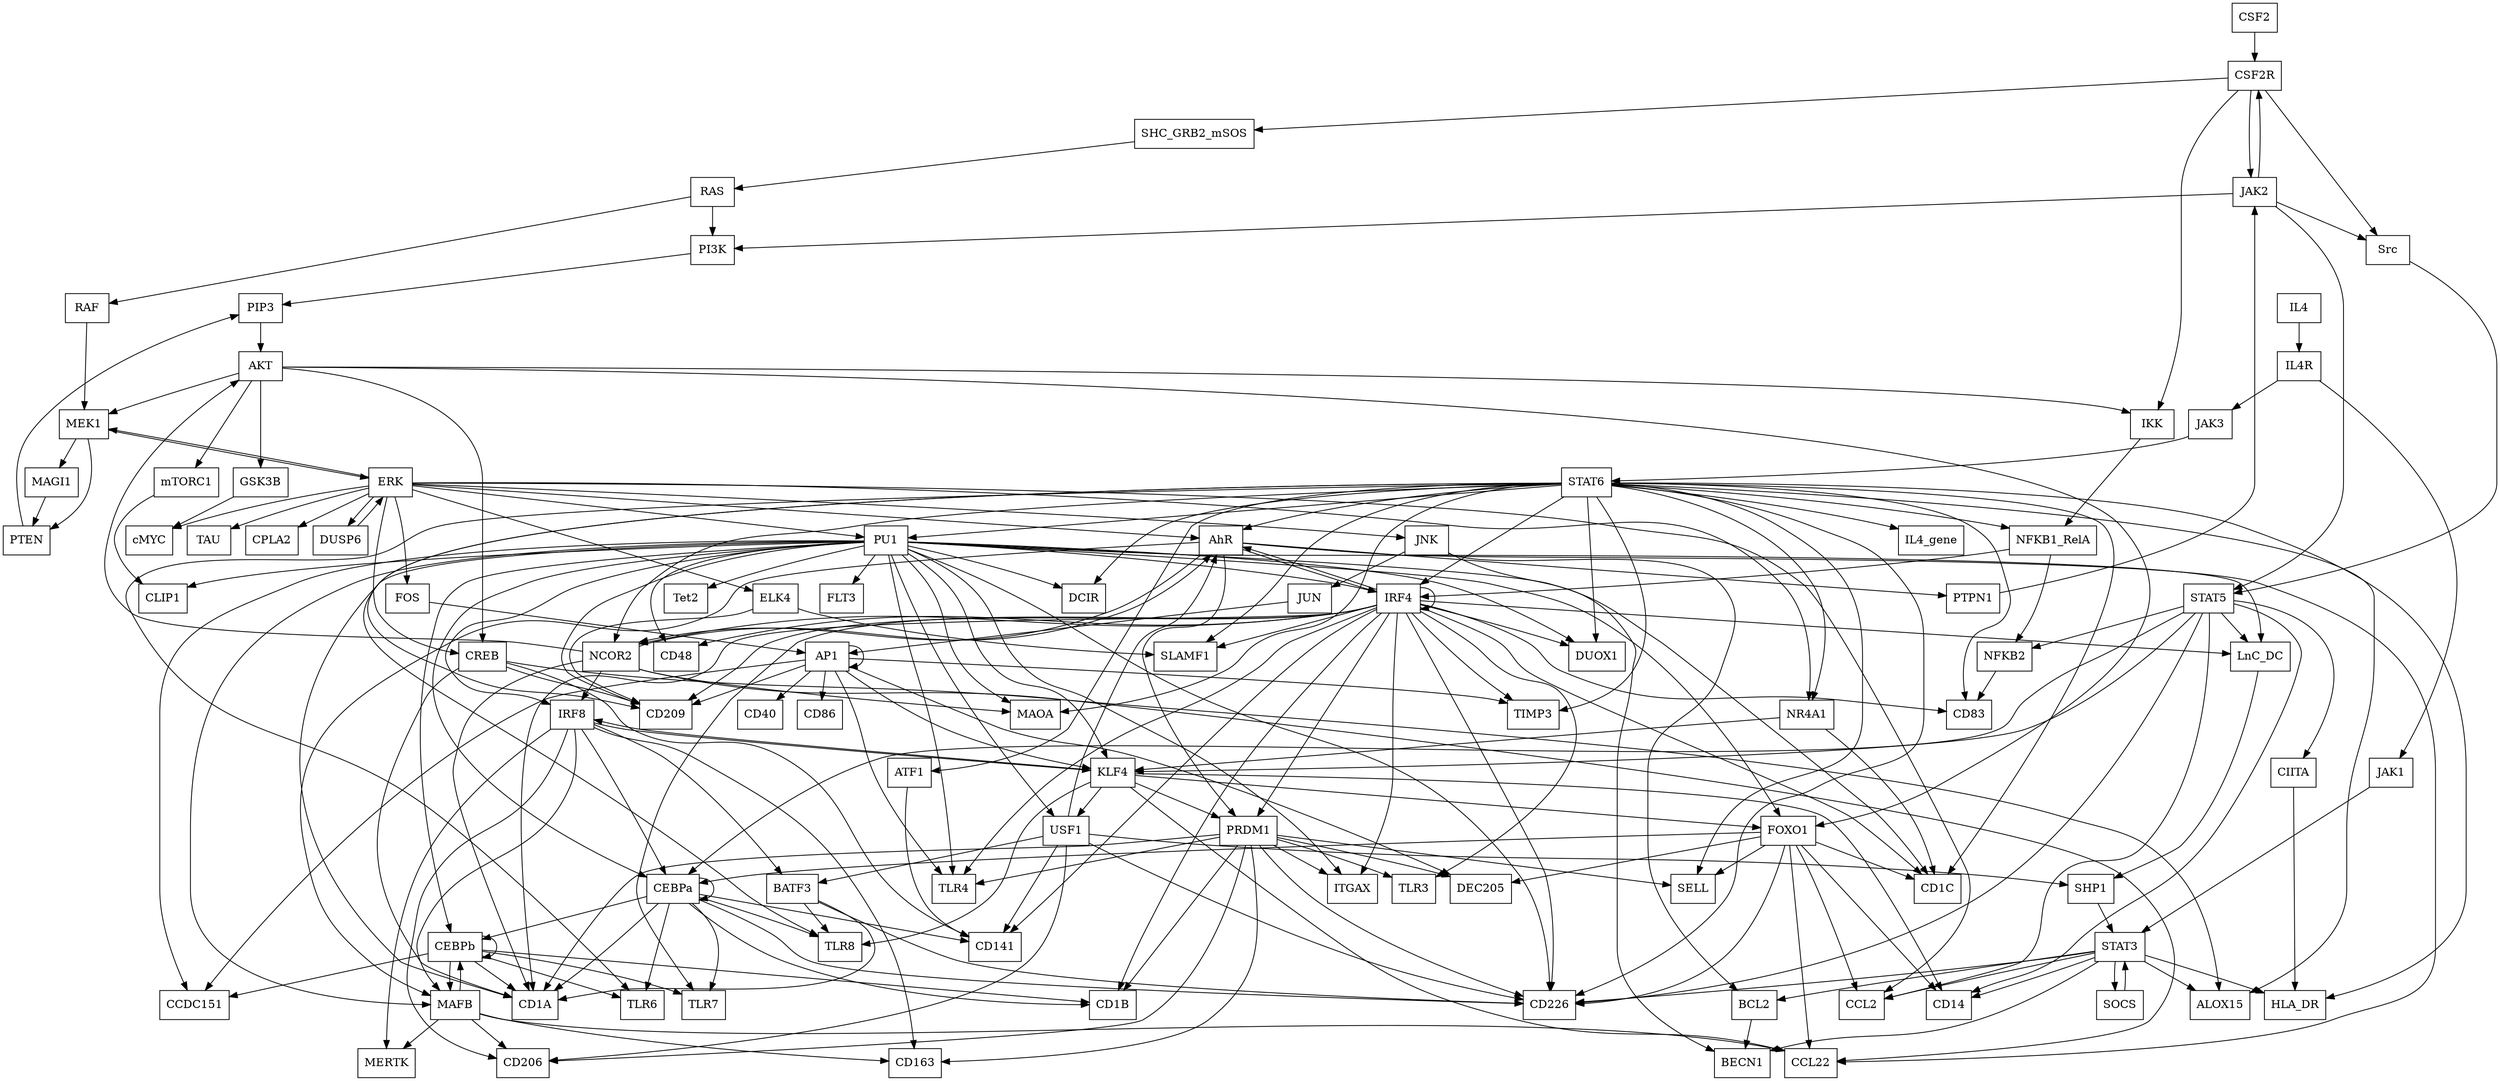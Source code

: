 /* Graphviz file generated by GINsim - June 23, 2023 8:33:43 PM EDT */

digraph G {
	CSF2 [label="CSF2", shape="box"];
	IL4 [label="IL4", shape="box"];
	CSF2R [label="CSF2R", shape="box"];
	IL4R [label="IL4R", shape="box"];
	AhR [label="AhR", shape="box"];
	AP1 [label="AP1", shape="box"];
	ATF1 [label="ATF1", shape="box"];
	BATF3 [label="BATF3", shape="box"];
	CEBPa [label="CEBPa", shape="box"];
	CEBPb [label="CEBPb", shape="box"];
	FOS [label="FOS", shape="box"];
	cMYC [label="cMYC", shape="box"];
	CREB [label="CREB", shape="box"];
	ELK4 [label="ELK4", shape="box"];
	FOXO1 [label="FOXO1", shape="box"];
	IRF4 [label="IRF4", shape="box"];
	IRF8 [label="IRF8", shape="box"];
	KLF4 [label="KLF4", shape="box"];
	MAFB [label="MAFB", shape="box"];
	NFKB1_RelA [label="NFKB1_RelA", shape="box"];
	NFKB2 [label="NFKB2", shape="box"];
	NR4A1 [label="NR4A1", shape="box"];
	PRDM1 [label="PRDM1", shape="box"];
	PU1 [label="PU1", shape="box"];
	STAT3 [label="STAT3", shape="box"];
	STAT5 [label="STAT5", shape="box"];
	STAT6 [label="STAT6", shape="box"];
	USF1 [label="USF1", shape="box"];
	NCOR2 [label="NCOR2", shape="box"];
	JAK2 [label="JAK2", shape="box"];
	Src [label="Src", shape="box"];
	PI3K [label="PI3K", shape="box"];
	PIP3 [label="PIP3", shape="box"];
	AKT [label="AKT", shape="box"];
	PTEN [label="PTEN", shape="box"];
	MEK1 [label="MEK1", shape="box"];
	MAGI1 [label="MAGI1", shape="box"];
	CLIP1 [label="CLIP1", shape="box"];
	mTORC1 [label="mTORC1", shape="box"];
	SHC_GRB2_mSOS [label="SHC_GRB2_mSOS", shape="box"];
	RAS [label="RAS", shape="box"];
	RAF [label="RAF", shape="box"];
	ERK [label="ERK", shape="box"];
	JUN [label="JUN", shape="box"];
	JNK [label="JNK", shape="box"];
	TAU [label="TAU", shape="box"];
	CPLA2 [label="CPLA2", shape="box"];
	FLT3 [label="FLT3", shape="box"];
	GSK3B [label="GSK3B", shape="box"];
	IKK [label="IKK", shape="box"];
	JAK3 [label="JAK3", shape="box"];
	JAK1 [label="JAK1", shape="box"];
	SHP1 [label="SHP1", shape="box"];
	CIITA [label="CIITA", shape="box"];
	ITGAX [label="ITGAX", shape="box"];
	LnC_DC [label="LnC_DC", shape="box"];
	IL4_gene [label="IL4_gene", shape="box"];
	DUOX1 [label="DUOX1", shape="box"];
	SLAMF1 [label="SLAMF1", shape="box"];
	MAOA [label="MAOA", shape="box"];
	HLA_DR [label="HLA_DR", shape="box"];
	ALOX15 [label="ALOX15", shape="box"];
	TIMP3 [label="TIMP3", shape="box"];
	DUSP6 [label="DUSP6", shape="box"];
	CCL2 [label="CCL2", shape="box"];
	CCL22 [label="CCL22", shape="box"];
	TLR3 [label="TLR3", shape="box"];
	TLR4 [label="TLR4", shape="box"];
	TLR6 [label="TLR6", shape="box"];
	TLR7 [label="TLR7", shape="box"];
	TLR8 [label="TLR8", shape="box"];
	CD48 [label="CD48", shape="box"];
	CD1A [label="CD1A", shape="box"];
	CD1B [label="CD1B", shape="box"];
	CD1C [label="CD1C", shape="box"];
	CD40 [label="CD40", shape="box"];
	CD86 [label="CD86", shape="box"];
	CD83 [label="CD83", shape="box"];
	CD209 [label="CD209", shape="box"];
	CD141 [label="CD141", shape="box"];
	CD226 [label="CD226", shape="box"];
	DEC205 [label="DEC205", shape="box"];
	DCIR [label="DCIR", shape="box"];
	Tet2 [label="Tet2", shape="box"];
	PTPN1 [label="PTPN1", shape="box"];
	SOCS [label="SOCS", shape="box"];
	CD14 [label="CD14", shape="box"];
	SELL [label="SELL", shape="box"];
	CD163 [label="CD163", shape="box"];
	CD206 [label="CD206", shape="box"];
	MERTK [label="MERTK", shape="box"];
	CCDC151 [label="CCDC151", shape="box"];
	BCL2 [label="BCL2", shape="box"];
	BECN1 [label="BECN1", shape="box"];
	CEBPb -> CCDC151;
	CEBPb -> TLR7;
	CEBPb -> TLR6;
	CEBPb -> CD1B;
	CEBPb -> CD1A;
	CEBPb -> MAFB;
	CEBPb -> CEBPb;
	RAS -> PI3K;
	RAS -> RAF;
	BCL2 -> BECN1;
	IL4R -> JAK3;
	IL4R -> JAK1;
	IL4 -> IL4R;
	JAK3 -> STAT6;
	DUSP6 -> ERK;
	ERK -> NR4A1;
	ERK -> CREB;
	ERK -> TAU;
	ERK -> CPLA2;
	ERK -> cMYC;
	ERK -> FOS;
	ERK -> PU1;
	ERK -> DUSP6;
	ERK -> AhR;
	ERK -> CCL2;
	ERK -> ELK4;
	ERK -> JNK;
	ERK -> MEK1;
	RAF -> MEK1;
	PTEN -> PIP3;
	CSF2 -> CSF2R;
	AKT -> mTORC1;
	AKT -> IKK;
	AKT -> FOXO1;
	AKT -> CREB;
	AKT -> GSK3B;
	AKT -> MEK1;
	JNK -> JUN;
	JNK -> BCL2;
	JNK -> BECN1;
	PRDM1 -> CD163;
	PRDM1 -> CD206;
	PRDM1 -> SELL;
	PRDM1 -> TLR4;
	PRDM1 -> TLR3;
	PRDM1 -> CD226;
	PRDM1 -> CD1B;
	PRDM1 -> CD1A;
	PRDM1 -> DEC205;
	PRDM1 -> ITGAX;
	STAT3 -> HLA_DR;
	STAT3 -> SOCS;
	STAT3 -> CD226;
	STAT3 -> CCL2;
	STAT3 -> CD14;
	STAT3 -> ALOX15;
	STAT3 -> BCL2;
	STAT3 -> BECN1;
	IRF4 -> ITGAX;
	IRF4 -> TLR3;
	IRF4 -> IRF4;
	IRF4 -> TLR4;
	IRF4 -> CD1B;
	IRF4 -> AhR;
	IRF4 -> PRDM1;
	IRF4 -> NCOR2;
	IRF4 -> TLR7;
	IRF4 -> CD226;
	IRF4 -> CD209;
	IRF4 -> CD1C;
	IRF4 -> CD1A;
	IRF4 -> LnC_DC;
	IRF4 -> CD48;
	IRF4 -> SLAMF1;
	IRF4 -> DUOX1;
	IRF4 -> TIMP3;
	IRF4 -> CD83;
	IRF4 -> CD141;
	BATF3 -> CD226;
	BATF3 -> CD1A;
	BATF3 -> TLR8;
	AP1 -> CCDC151;
	AP1 -> TLR4;
	AP1 -> DEC205;
	AP1 -> CD209;
	AP1 -> AP1;
	AP1 -> KLF4;
	AP1 -> TIMP3;
	AP1 -> CD40;
	AP1 -> CD86;
	STAT5 -> NFKB2;
	STAT5 -> CEBPa;
	STAT5 -> CIITA;
	STAT5 -> CD226;
	STAT5 -> CCL2;
	STAT5 -> CD14;
	STAT5 -> KLF4;
	STAT5 -> LnC_DC;
	ELK4 -> CD209;
	ELK4 -> SLAMF1;
	CREB -> ALOX15;
	CREB -> CD1A;
	CREB -> CD209;
	CREB -> CD141;
	NFKB2 -> CD83;
	PU1 -> ITGAX;
	PU1 -> LnC_DC;
	PU1 -> MAFB;
	PU1 -> FLT3;
	PU1 -> Tet2;
	PU1 -> KLF4;
	PU1 -> USF1;
	PU1 -> IRF8;
	PU1 -> CLIP1;
	PU1 -> CCDC151;
	PU1 -> TLR4;
	PU1 -> CD48;
	PU1 -> CD226;
	PU1 -> CD209;
	PU1 -> CD1C;
	PU1 -> CD1A;
	PU1 -> FOXO1;
	PU1 -> CEBPb;
	PU1 -> CEBPa;
	PU1 -> IRF4;
	PU1 -> DUOX1;
	PU1 -> MAOA;
	PU1 -> DCIR;
	mTORC1 -> CLIP1;
	JUN -> AP1;
	AhR -> PTPN1;
	AhR -> NCOR2;
	AhR -> IRF4;
	AhR -> PRDM1;
	AhR -> CCL22;
	AhR -> MAFB;
	LnC_DC -> SHP1;
	GSK3B -> cMYC;
	CIITA -> HLA_DR;
	MAFB -> CCL22;
	MAFB -> CD163;
	MAFB -> MERTK;
	MAFB -> CD206;
	MAFB -> CEBPb;
	USF1 -> CD206;
	USF1 -> AhR;
	USF1 -> SHP1;
	USF1 -> BATF3;
	USF1 -> CD226;
	USF1 -> CD141;
	IKK -> NFKB1_RelA;
	NFKB1_RelA -> NFKB2;
	NFKB1_RelA -> IRF4;
	MAGI1 -> PTEN;
	JAK1 -> STAT3;
	CSF2R -> JAK2;
	CSF2R -> SHC_GRB2_mSOS;
	CSF2R -> IKK;
	CSF2R -> Src;
	FOXO1 -> CCL22;
	FOXO1 -> DEC205;
	FOXO1 -> CD226;
	FOXO1 -> CD1C;
	FOXO1 -> CCL2;
	FOXO1 -> SELL;
	FOXO1 -> CD14;
	FOXO1 -> CEBPa;
	MEK1 -> MAGI1;
	MEK1 -> PTEN;
	MEK1 -> ERK;
	FOS -> AP1;
	CEBPa -> CD1A;
	CEBPa -> CD1B;
	CEBPa -> TLR6;
	CEBPa -> TLR8;
	CEBPa -> TLR7;
	CEBPa -> CD226;
	CEBPa -> CD141;
	CEBPa -> CEBPb;
	CEBPa -> CEBPa;
	IRF8 -> KLF4;
	IRF8 -> CD206;
	IRF8 -> MERTK;
	IRF8 -> MAFB;
	IRF8 -> BATF3;
	IRF8 -> CEBPa;
	IRF8 -> CD163;
	SOCS -> STAT3;
	Src -> STAT5;
	STAT6 -> NFKB1_RelA;
	STAT6 -> IL4_gene;
	STAT6 -> DUOX1;
	STAT6 -> SLAMF1;
	STAT6 -> MAOA;
	STAT6 -> HLA_DR;
	STAT6 -> ALOX15;
	STAT6 -> CD83;
	STAT6 -> CD209;
	STAT6 -> TIMP3;
	STAT6 -> DCIR;
	STAT6 -> TLR8;
	STAT6 -> TLR6;
	STAT6 -> CD226;
	STAT6 -> CD1C;
	STAT6 -> ATF1;
	STAT6 -> SELL;
	STAT6 -> NR4A1;
	STAT6 -> PU1;
	STAT6 -> AhR;
	STAT6 -> IRF4;
	STAT6 -> NCOR2;
	PI3K -> PIP3;
	PTPN1 -> JAK2;
	SHP1 -> STAT3;
	ATF1 -> CD141;
	PIP3 -> AKT;
	NR4A1 -> CD1C;
	NR4A1 -> KLF4;
	NCOR2 -> MAOA;
	NCOR2 -> IRF8;
	NCOR2 -> AKT;
	NCOR2 -> CD1A;
	NCOR2 -> CCL22;
	NCOR2 -> AhR;
	JAK2 -> PI3K;
	JAK2 -> STAT5;
	JAK2 -> Src;
	JAK2 -> CSF2R;
	SHC_GRB2_mSOS -> RAS;
	KLF4 -> CD14;
	KLF4 -> FOXO1;
	KLF4 -> USF1;
	KLF4 -> TLR8;
	KLF4 -> CCL22;
	KLF4 -> IRF8;
	KLF4 -> PRDM1;
}
